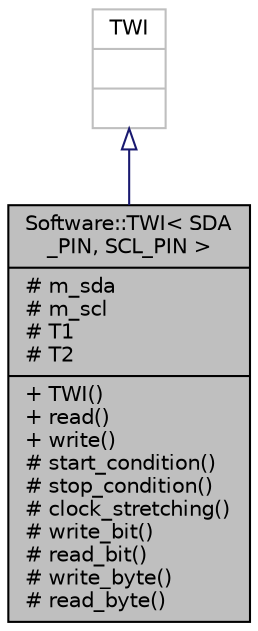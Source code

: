 digraph "Software::TWI&lt; SDA_PIN, SCL_PIN &gt;"
{
  edge [fontname="Helvetica",fontsize="10",labelfontname="Helvetica",labelfontsize="10"];
  node [fontname="Helvetica",fontsize="10",shape=record];
  Node1 [label="{Software::TWI\< SDA\l_PIN, SCL_PIN \>\n|# m_sda\l# m_scl\l# T1\l# T2\l|+ TWI()\l+ read()\l+ write()\l# start_condition()\l# stop_condition()\l# clock_stretching()\l# write_bit()\l# read_bit()\l# write_byte()\l# read_byte()\l}",height=0.2,width=0.4,color="black", fillcolor="grey75", style="filled", fontcolor="black"];
  Node2 -> Node1 [dir="back",color="midnightblue",fontsize="10",style="solid",arrowtail="onormal",fontname="Helvetica"];
  Node2 [label="{TWI\n||}",height=0.2,width=0.4,color="grey75", fillcolor="white", style="filled"];
}
